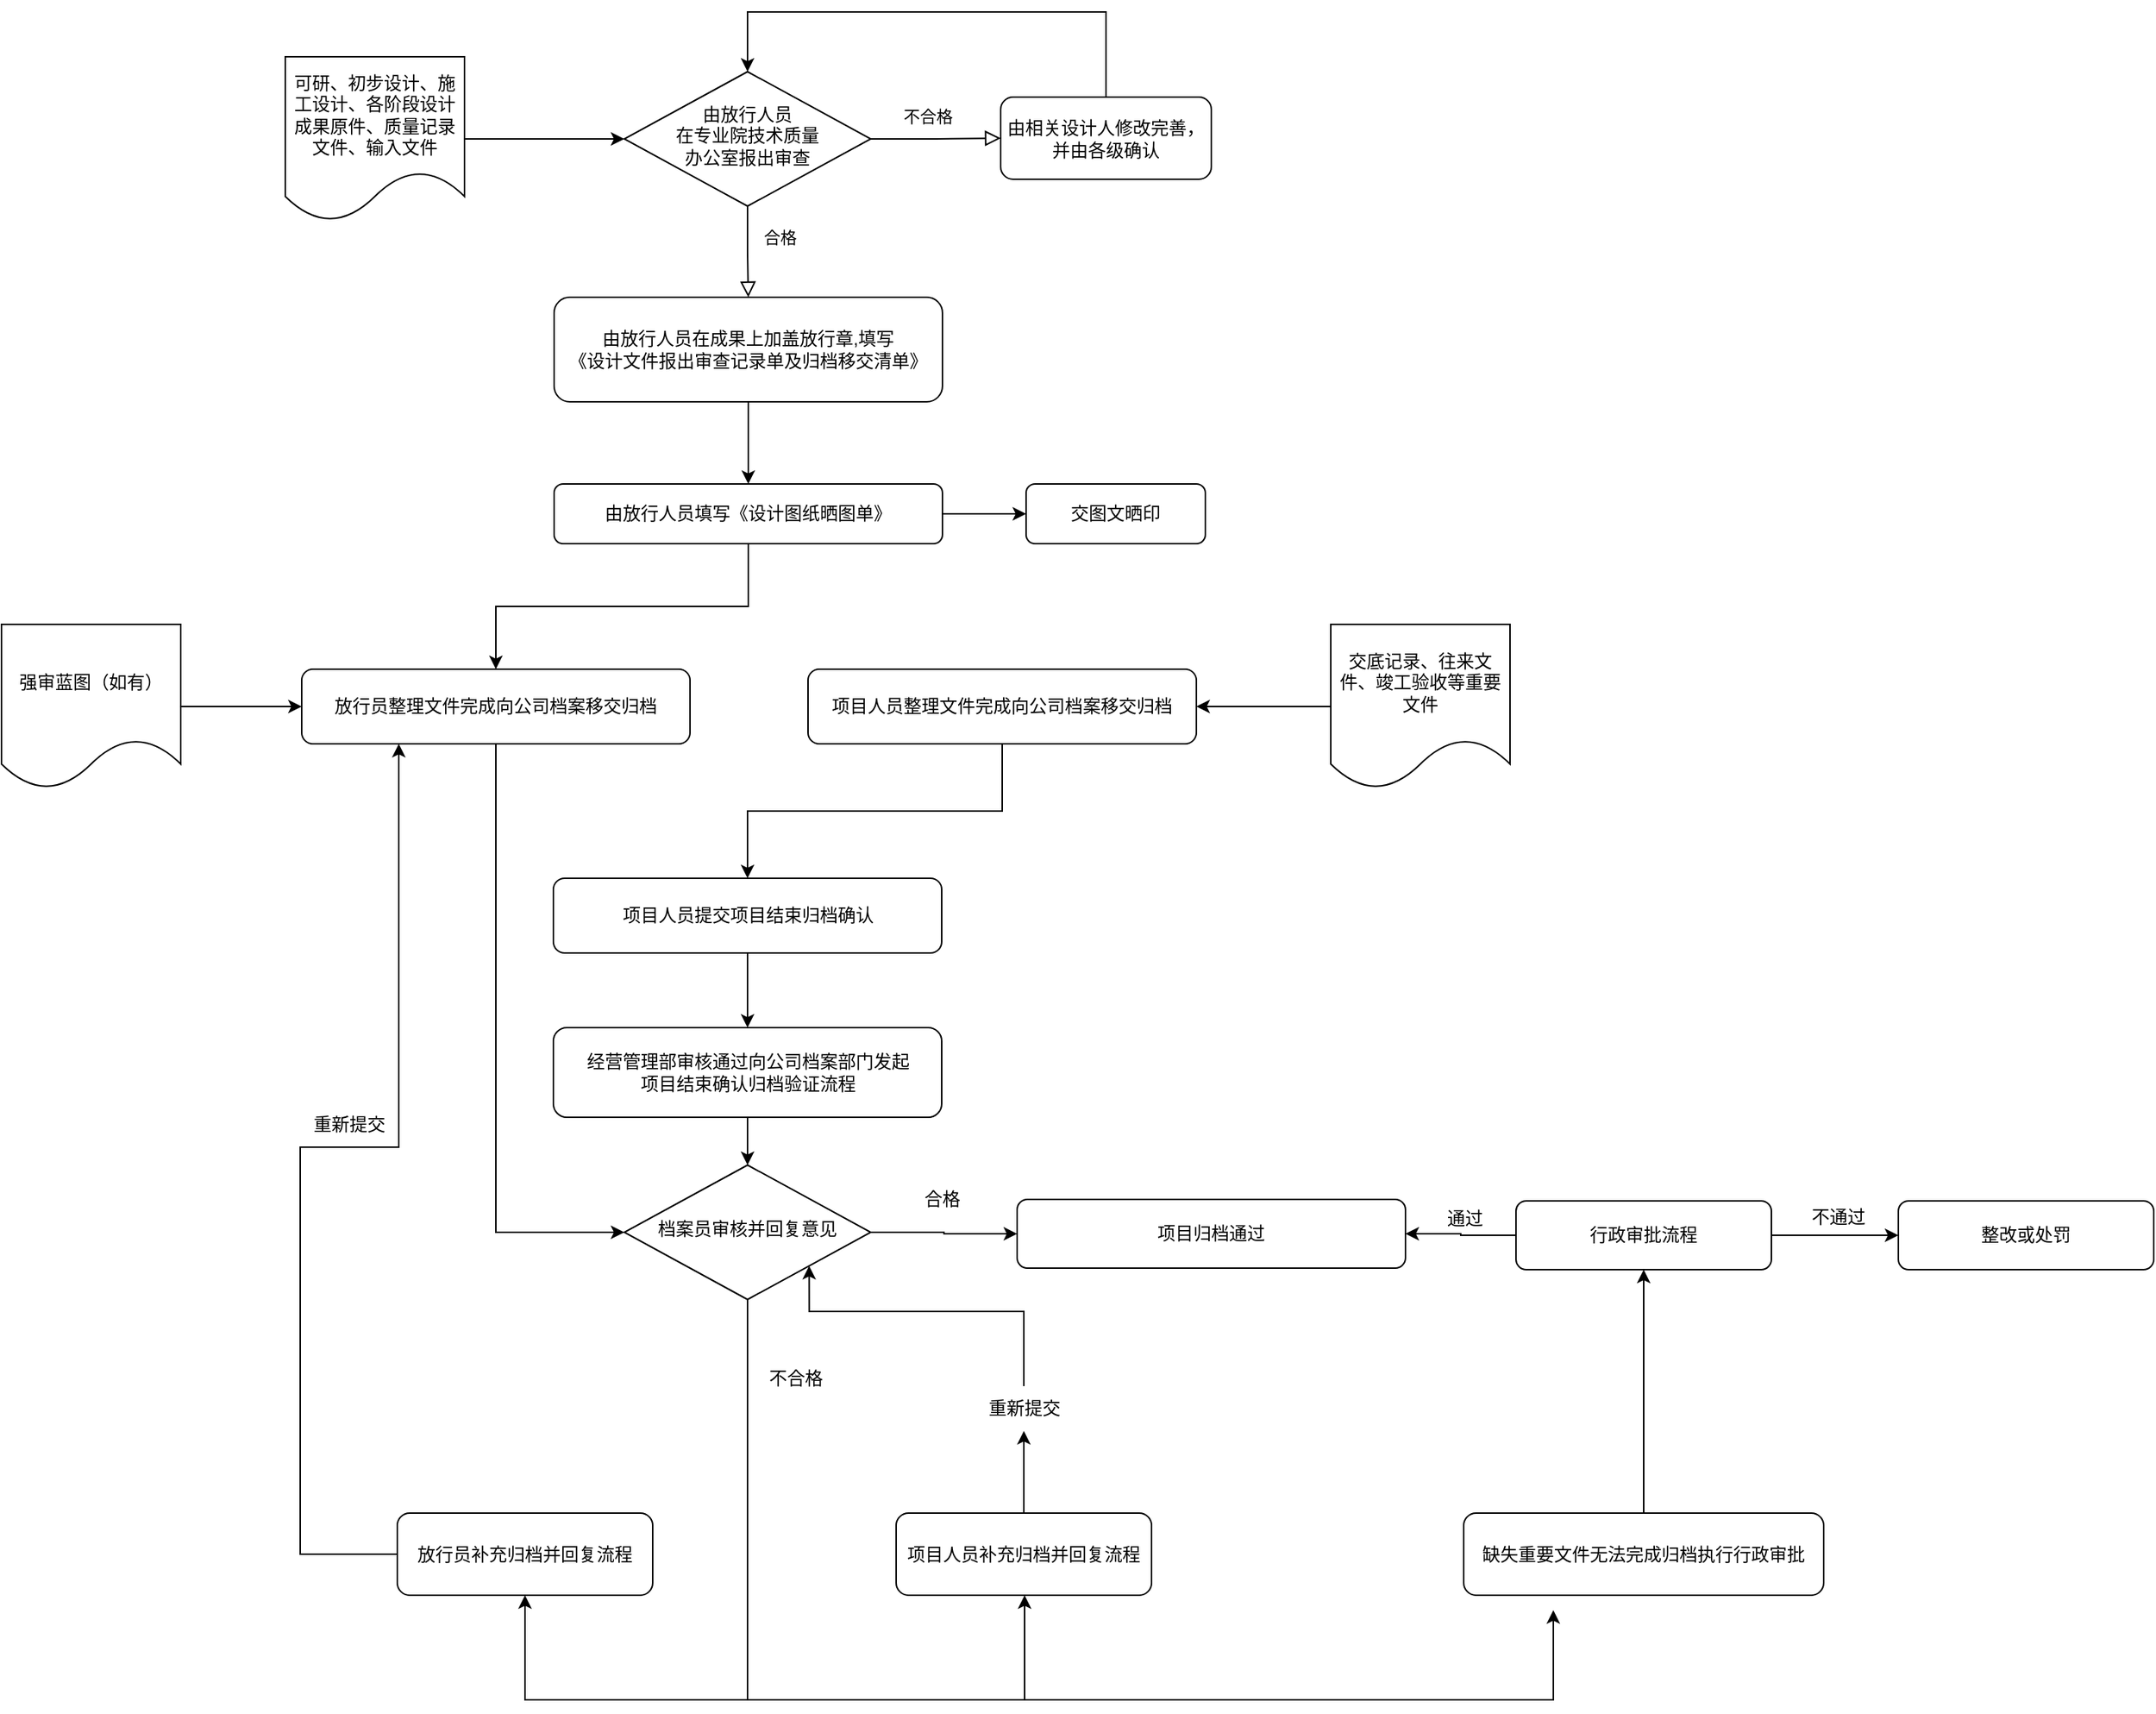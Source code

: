 <mxfile version="20.1.1" type="github">
  <diagram id="C5RBs43oDa-KdzZeNtuy" name="Page-1">
    <mxGraphModel dx="2504" dy="785" grid="1" gridSize="10" guides="1" tooltips="1" connect="1" arrows="1" fold="1" page="1" pageScale="1" pageWidth="827" pageHeight="1169" math="0" shadow="0">
      <root>
        <mxCell id="WIyWlLk6GJQsqaUBKTNV-0" />
        <mxCell id="WIyWlLk6GJQsqaUBKTNV-1" parent="WIyWlLk6GJQsqaUBKTNV-0" />
        <mxCell id="WIyWlLk6GJQsqaUBKTNV-4" value="合格" style="rounded=0;html=1;jettySize=auto;orthogonalLoop=1;fontSize=11;endArrow=block;endFill=0;endSize=8;strokeWidth=1;shadow=0;labelBackgroundColor=none;edgeStyle=orthogonalEdgeStyle;entryX=0.5;entryY=0;entryDx=0;entryDy=0;" parent="WIyWlLk6GJQsqaUBKTNV-1" source="WIyWlLk6GJQsqaUBKTNV-6" target="WIyWlLk6GJQsqaUBKTNV-12" edge="1">
          <mxGeometry x="-0.322" y="21" relative="1" as="geometry">
            <mxPoint as="offset" />
          </mxGeometry>
        </mxCell>
        <mxCell id="WIyWlLk6GJQsqaUBKTNV-5" value="不合格" style="edgeStyle=orthogonalEdgeStyle;rounded=0;html=1;jettySize=auto;orthogonalLoop=1;fontSize=11;endArrow=block;endFill=0;endSize=8;strokeWidth=1;shadow=0;labelBackgroundColor=none;" parent="WIyWlLk6GJQsqaUBKTNV-1" source="WIyWlLk6GJQsqaUBKTNV-6" target="WIyWlLk6GJQsqaUBKTNV-7" edge="1">
          <mxGeometry x="-0.131" y="15" relative="1" as="geometry">
            <mxPoint as="offset" />
          </mxGeometry>
        </mxCell>
        <mxCell id="WIyWlLk6GJQsqaUBKTNV-6" value="由放行人员&lt;br&gt;在专业院技术质量&lt;br&gt;办公室报出审查" style="rhombus;whiteSpace=wrap;html=1;shadow=0;fontFamily=Helvetica;fontSize=12;align=center;strokeWidth=1;spacing=6;spacingTop=-4;" parent="WIyWlLk6GJQsqaUBKTNV-1" vertex="1">
          <mxGeometry x="257" y="240" width="165" height="90" as="geometry" />
        </mxCell>
        <mxCell id="Fq03Y5RYxHQvjmSpLAuX-14" style="edgeStyle=orthogonalEdgeStyle;rounded=0;orthogonalLoop=1;jettySize=auto;html=1;entryX=0.5;entryY=0;entryDx=0;entryDy=0;" edge="1" parent="WIyWlLk6GJQsqaUBKTNV-1" source="WIyWlLk6GJQsqaUBKTNV-7" target="WIyWlLk6GJQsqaUBKTNV-6">
          <mxGeometry relative="1" as="geometry">
            <Array as="points">
              <mxPoint x="580" y="200" />
              <mxPoint x="340" y="200" />
            </Array>
          </mxGeometry>
        </mxCell>
        <mxCell id="WIyWlLk6GJQsqaUBKTNV-7" value="由相关设计人修改完善，并由各级确认" style="rounded=1;whiteSpace=wrap;html=1;fontSize=12;glass=0;strokeWidth=1;shadow=0;" parent="WIyWlLk6GJQsqaUBKTNV-1" vertex="1">
          <mxGeometry x="509" y="257" width="141" height="55" as="geometry" />
        </mxCell>
        <mxCell id="Fq03Y5RYxHQvjmSpLAuX-3" style="edgeStyle=orthogonalEdgeStyle;rounded=0;orthogonalLoop=1;jettySize=auto;html=1;entryX=0.5;entryY=0;entryDx=0;entryDy=0;exitX=0.5;exitY=1;exitDx=0;exitDy=0;" edge="1" parent="WIyWlLk6GJQsqaUBKTNV-1" source="WIyWlLk6GJQsqaUBKTNV-12" target="MomlRcWtu3agXeXAJ8-M-4">
          <mxGeometry relative="1" as="geometry">
            <mxPoint x="340" y="510" as="sourcePoint" />
          </mxGeometry>
        </mxCell>
        <mxCell id="WIyWlLk6GJQsqaUBKTNV-12" value="由放行人员在成果上加盖放行章,填写&lt;br&gt;《设计文件报出审查记录单及归档移交清单》" style="rounded=1;whiteSpace=wrap;html=1;fontSize=12;glass=0;strokeWidth=1;shadow=0;" parent="WIyWlLk6GJQsqaUBKTNV-1" vertex="1">
          <mxGeometry x="210" y="391" width="260" height="70" as="geometry" />
        </mxCell>
        <mxCell id="Fq03Y5RYxHQvjmSpLAuX-6" style="edgeStyle=orthogonalEdgeStyle;rounded=0;orthogonalLoop=1;jettySize=auto;html=1;entryX=0.5;entryY=0;entryDx=0;entryDy=0;" edge="1" parent="WIyWlLk6GJQsqaUBKTNV-1" source="MomlRcWtu3agXeXAJ8-M-4" target="MomlRcWtu3agXeXAJ8-M-9">
          <mxGeometry relative="1" as="geometry" />
        </mxCell>
        <mxCell id="Fq03Y5RYxHQvjmSpLAuX-12" style="edgeStyle=orthogonalEdgeStyle;rounded=0;orthogonalLoop=1;jettySize=auto;html=1;entryX=0;entryY=0.5;entryDx=0;entryDy=0;" edge="1" parent="WIyWlLk6GJQsqaUBKTNV-1" source="MomlRcWtu3agXeXAJ8-M-4" target="MomlRcWtu3agXeXAJ8-M-8">
          <mxGeometry relative="1" as="geometry" />
        </mxCell>
        <mxCell id="MomlRcWtu3agXeXAJ8-M-4" value="由放行人员填写《设计图纸晒图单》&lt;span style=&quot;color: rgba(0, 0, 0, 0); font-family: monospace; font-size: 0px; text-align: start;&quot;&gt;%3CmxGraphModel%3E%3Croot%3E%3CmxCell%20id%3D%220%22%2F%3E%3CmxCell%20id%3D%221%22%20parent%3D%220%22%2F%3E%3CmxCell%20id%3D%222%22%20value%3D%22%22%20style%3D%22rounded%3D0%3Bhtml%3D1%3BjettySize%3Dauto%3BorthogonalLoop%3D1%3BfontSize%3D11%3BendArrow%3Dblock%3BendFill%3D0%3BendSize%3D8%3BstrokeWidth%3D1%3Bshadow%3D0%3BlabelBackgroundColor%3Dnone%3BedgeStyle%3DorthogonalEdgeStyle%3BentryX%3D0.5%3BentryY%3D0%3BentryDx%3D0%3BentryDy%3D0%3BexitX%3D0.5%3BexitY%3D1%3BexitDx%3D0%3BexitDy%3D0%3B%22%20edge%3D%221%22%20parent%3D%221%22%3E%3CmxGeometry%20relative%3D%221%22%20as%3D%22geometry%22%3E%3CmxPoint%20x%3D%22380%22%20y%3D%22458%22%20as%3D%22sourcePoint%22%2F%3E%3CmxPoint%20x%3D%22300%22%20y%3D%22610%22%20as%3D%22targetPoint%22%2F%3E%3C%2FmxGeometry%3E%3C%2FmxCell%3E%3C%2Froot%3E%3C%2FmxGraphModel%3E&lt;/span&gt;" style="rounded=1;whiteSpace=wrap;html=1;fontSize=12;glass=0;strokeWidth=1;shadow=0;" parent="WIyWlLk6GJQsqaUBKTNV-1" vertex="1">
          <mxGeometry x="210" y="516" width="260" height="40" as="geometry" />
        </mxCell>
        <mxCell id="MomlRcWtu3agXeXAJ8-M-8" value="交图文晒印" style="rounded=1;whiteSpace=wrap;html=1;fontSize=12;glass=0;strokeWidth=1;shadow=0;" parent="WIyWlLk6GJQsqaUBKTNV-1" vertex="1">
          <mxGeometry x="526" y="516" width="120" height="40" as="geometry" />
        </mxCell>
        <mxCell id="Fq03Y5RYxHQvjmSpLAuX-11" style="edgeStyle=orthogonalEdgeStyle;rounded=0;orthogonalLoop=1;jettySize=auto;html=1;entryX=0;entryY=0.5;entryDx=0;entryDy=0;" edge="1" parent="WIyWlLk6GJQsqaUBKTNV-1" source="MomlRcWtu3agXeXAJ8-M-9" target="MomlRcWtu3agXeXAJ8-M-47">
          <mxGeometry relative="1" as="geometry" />
        </mxCell>
        <mxCell id="MomlRcWtu3agXeXAJ8-M-9" value="放行员整理文件完成向公司档案移交归档" style="rounded=1;whiteSpace=wrap;html=1;fontSize=12;glass=0;strokeWidth=1;shadow=0;" parent="WIyWlLk6GJQsqaUBKTNV-1" vertex="1">
          <mxGeometry x="41" y="640" width="260" height="50" as="geometry" />
        </mxCell>
        <mxCell id="Fq03Y5RYxHQvjmSpLAuX-4" style="edgeStyle=orthogonalEdgeStyle;rounded=0;orthogonalLoop=1;jettySize=auto;html=1;entryX=0.5;entryY=0;entryDx=0;entryDy=0;" edge="1" parent="WIyWlLk6GJQsqaUBKTNV-1" source="MomlRcWtu3agXeXAJ8-M-11" target="MomlRcWtu3agXeXAJ8-M-38">
          <mxGeometry relative="1" as="geometry" />
        </mxCell>
        <mxCell id="MomlRcWtu3agXeXAJ8-M-11" value="项目人员提交项目结束归档确认" style="rounded=1;whiteSpace=wrap;html=1;fontSize=12;glass=0;strokeWidth=1;shadow=0;" parent="WIyWlLk6GJQsqaUBKTNV-1" vertex="1">
          <mxGeometry x="209.5" y="780" width="260" height="50" as="geometry" />
        </mxCell>
        <mxCell id="Fq03Y5RYxHQvjmSpLAuX-9" style="edgeStyle=orthogonalEdgeStyle;rounded=0;orthogonalLoop=1;jettySize=auto;html=1;entryX=1;entryY=0.5;entryDx=0;entryDy=0;" edge="1" parent="WIyWlLk6GJQsqaUBKTNV-1" source="MomlRcWtu3agXeXAJ8-M-12" target="MomlRcWtu3agXeXAJ8-M-16">
          <mxGeometry relative="1" as="geometry" />
        </mxCell>
        <mxCell id="MomlRcWtu3agXeXAJ8-M-12" value="交底记录、往来文件、竣工验收等重要文件" style="shape=document;whiteSpace=wrap;html=1;boundedLbl=1;" parent="WIyWlLk6GJQsqaUBKTNV-1" vertex="1">
          <mxGeometry x="730" y="610" width="120" height="110" as="geometry" />
        </mxCell>
        <mxCell id="Fq03Y5RYxHQvjmSpLAuX-5" style="edgeStyle=orthogonalEdgeStyle;rounded=0;orthogonalLoop=1;jettySize=auto;html=1;entryX=0.5;entryY=0;entryDx=0;entryDy=0;" edge="1" parent="WIyWlLk6GJQsqaUBKTNV-1" source="MomlRcWtu3agXeXAJ8-M-16" target="MomlRcWtu3agXeXAJ8-M-11">
          <mxGeometry relative="1" as="geometry" />
        </mxCell>
        <mxCell id="MomlRcWtu3agXeXAJ8-M-16" value="项目人员整理文件完成向公司档案移交归档" style="rounded=1;whiteSpace=wrap;html=1;" parent="WIyWlLk6GJQsqaUBKTNV-1" vertex="1">
          <mxGeometry x="380" y="640" width="260" height="50" as="geometry" />
        </mxCell>
        <mxCell id="Fq03Y5RYxHQvjmSpLAuX-0" style="edgeStyle=orthogonalEdgeStyle;rounded=0;orthogonalLoop=1;jettySize=auto;html=1;entryX=0;entryY=0.5;entryDx=0;entryDy=0;" edge="1" parent="WIyWlLk6GJQsqaUBKTNV-1" source="MomlRcWtu3agXeXAJ8-M-17" target="WIyWlLk6GJQsqaUBKTNV-6">
          <mxGeometry relative="1" as="geometry">
            <mxPoint x="210" y="171.5" as="targetPoint" />
          </mxGeometry>
        </mxCell>
        <mxCell id="MomlRcWtu3agXeXAJ8-M-17" value="可研、初步设计、施工设计、各阶段设计成果原件、质量记录文件、输入文件" style="shape=document;whiteSpace=wrap;html=1;boundedLbl=1;" parent="WIyWlLk6GJQsqaUBKTNV-1" vertex="1">
          <mxGeometry x="30" y="230" width="120" height="110" as="geometry" />
        </mxCell>
        <mxCell id="Fq03Y5RYxHQvjmSpLAuX-8" style="edgeStyle=orthogonalEdgeStyle;rounded=0;orthogonalLoop=1;jettySize=auto;html=1;" edge="1" parent="WIyWlLk6GJQsqaUBKTNV-1" source="MomlRcWtu3agXeXAJ8-M-20" target="MomlRcWtu3agXeXAJ8-M-9">
          <mxGeometry relative="1" as="geometry" />
        </mxCell>
        <mxCell id="MomlRcWtu3agXeXAJ8-M-20" value="强审蓝图（如有）" style="shape=document;whiteSpace=wrap;html=1;boundedLbl=1;" parent="WIyWlLk6GJQsqaUBKTNV-1" vertex="1">
          <mxGeometry x="-160" y="610" width="120" height="110" as="geometry" />
        </mxCell>
        <mxCell id="MomlRcWtu3agXeXAJ8-M-65" style="edgeStyle=orthogonalEdgeStyle;rounded=0;orthogonalLoop=1;jettySize=auto;html=1;entryX=0.5;entryY=0;entryDx=0;entryDy=0;" parent="WIyWlLk6GJQsqaUBKTNV-1" source="MomlRcWtu3agXeXAJ8-M-38" target="MomlRcWtu3agXeXAJ8-M-47" edge="1">
          <mxGeometry relative="1" as="geometry" />
        </mxCell>
        <mxCell id="MomlRcWtu3agXeXAJ8-M-38" value="经营管理部审核通过向公司档案部门发起&lt;br&gt;项目结束确认归档验证流程" style="rounded=1;whiteSpace=wrap;html=1;fontSize=12;glass=0;strokeWidth=1;shadow=0;" parent="WIyWlLk6GJQsqaUBKTNV-1" vertex="1">
          <mxGeometry x="209.5" y="880" width="260" height="60" as="geometry" />
        </mxCell>
        <mxCell id="Fq03Y5RYxHQvjmSpLAuX-16" style="edgeStyle=orthogonalEdgeStyle;rounded=0;orthogonalLoop=1;jettySize=auto;html=1;entryX=0;entryY=0.5;entryDx=0;entryDy=0;" edge="1" parent="WIyWlLk6GJQsqaUBKTNV-1" source="MomlRcWtu3agXeXAJ8-M-47" target="MomlRcWtu3agXeXAJ8-M-49">
          <mxGeometry relative="1" as="geometry" />
        </mxCell>
        <mxCell id="Fq03Y5RYxHQvjmSpLAuX-29" style="edgeStyle=orthogonalEdgeStyle;rounded=0;orthogonalLoop=1;jettySize=auto;html=1;" edge="1" parent="WIyWlLk6GJQsqaUBKTNV-1" source="MomlRcWtu3agXeXAJ8-M-47" target="MomlRcWtu3agXeXAJ8-M-48">
          <mxGeometry relative="1" as="geometry">
            <Array as="points">
              <mxPoint x="340" y="1330" />
              <mxPoint x="525" y="1330" />
            </Array>
          </mxGeometry>
        </mxCell>
        <mxCell id="Fq03Y5RYxHQvjmSpLAuX-30" style="edgeStyle=orthogonalEdgeStyle;rounded=0;orthogonalLoop=1;jettySize=auto;html=1;" edge="1" parent="WIyWlLk6GJQsqaUBKTNV-1" source="MomlRcWtu3agXeXAJ8-M-47">
          <mxGeometry relative="1" as="geometry">
            <mxPoint x="879" y="1270" as="targetPoint" />
            <Array as="points">
              <mxPoint x="340" y="1330" />
              <mxPoint x="879" y="1330" />
            </Array>
          </mxGeometry>
        </mxCell>
        <mxCell id="Fq03Y5RYxHQvjmSpLAuX-37" style="edgeStyle=orthogonalEdgeStyle;rounded=0;orthogonalLoop=1;jettySize=auto;html=1;entryX=0.5;entryY=1;entryDx=0;entryDy=0;" edge="1" parent="WIyWlLk6GJQsqaUBKTNV-1" source="MomlRcWtu3agXeXAJ8-M-47" target="Fq03Y5RYxHQvjmSpLAuX-17">
          <mxGeometry relative="1" as="geometry">
            <Array as="points">
              <mxPoint x="340" y="1330" />
              <mxPoint x="191" y="1330" />
            </Array>
          </mxGeometry>
        </mxCell>
        <mxCell id="MomlRcWtu3agXeXAJ8-M-47" value="档案员审核并回复意见" style="rhombus;whiteSpace=wrap;html=1;shadow=0;fontFamily=Helvetica;fontSize=12;align=center;strokeWidth=1;spacing=6;spacingTop=-4;" parent="WIyWlLk6GJQsqaUBKTNV-1" vertex="1">
          <mxGeometry x="257" y="972" width="165" height="90" as="geometry" />
        </mxCell>
        <mxCell id="Fq03Y5RYxHQvjmSpLAuX-38" style="edgeStyle=orthogonalEdgeStyle;rounded=0;orthogonalLoop=1;jettySize=auto;html=1;entryX=0.5;entryY=1;entryDx=0;entryDy=0;" edge="1" parent="WIyWlLk6GJQsqaUBKTNV-1" source="MomlRcWtu3agXeXAJ8-M-48" target="MomlRcWtu3agXeXAJ8-M-58">
          <mxGeometry relative="1" as="geometry" />
        </mxCell>
        <mxCell id="MomlRcWtu3agXeXAJ8-M-48" value="项目人员补充归档并回复流程" style="rounded=1;whiteSpace=wrap;html=1;fontSize=12;glass=0;strokeWidth=1;shadow=0;" parent="WIyWlLk6GJQsqaUBKTNV-1" vertex="1">
          <mxGeometry x="439" y="1205" width="171" height="55" as="geometry" />
        </mxCell>
        <mxCell id="MomlRcWtu3agXeXAJ8-M-49" value="项目归档通过" style="rounded=1;whiteSpace=wrap;html=1;fontSize=12;glass=0;strokeWidth=1;shadow=0;" parent="WIyWlLk6GJQsqaUBKTNV-1" vertex="1">
          <mxGeometry x="520" y="995" width="260" height="46" as="geometry" />
        </mxCell>
        <mxCell id="Fq03Y5RYxHQvjmSpLAuX-33" style="edgeStyle=orthogonalEdgeStyle;rounded=0;orthogonalLoop=1;jettySize=auto;html=1;entryX=1;entryY=1;entryDx=0;entryDy=0;exitX=0.5;exitY=0;exitDx=0;exitDy=0;" edge="1" parent="WIyWlLk6GJQsqaUBKTNV-1" source="MomlRcWtu3agXeXAJ8-M-58" target="MomlRcWtu3agXeXAJ8-M-47">
          <mxGeometry relative="1" as="geometry">
            <Array as="points">
              <mxPoint x="525" y="1070" />
              <mxPoint x="381" y="1070" />
            </Array>
          </mxGeometry>
        </mxCell>
        <mxCell id="MomlRcWtu3agXeXAJ8-M-58" value="重新提交" style="text;html=1;strokeColor=none;fillColor=none;align=center;verticalAlign=middle;whiteSpace=wrap;rounded=0;" parent="WIyWlLk6GJQsqaUBKTNV-1" vertex="1">
          <mxGeometry x="494.5" y="1120" width="60" height="30" as="geometry" />
        </mxCell>
        <mxCell id="Fq03Y5RYxHQvjmSpLAuX-28" style="edgeStyle=orthogonalEdgeStyle;rounded=0;orthogonalLoop=1;jettySize=auto;html=1;" edge="1" parent="WIyWlLk6GJQsqaUBKTNV-1" source="MomlRcWtu3agXeXAJ8-M-60" target="Yo7wedeZXsJSIZelugxn-2">
          <mxGeometry relative="1" as="geometry" />
        </mxCell>
        <mxCell id="MomlRcWtu3agXeXAJ8-M-60" value="缺失重要文件无法完成归档执行行政审批" style="rounded=1;whiteSpace=wrap;html=1;fontSize=12;glass=0;strokeWidth=1;shadow=0;" parent="WIyWlLk6GJQsqaUBKTNV-1" vertex="1">
          <mxGeometry x="819" y="1205" width="241" height="55" as="geometry" />
        </mxCell>
        <mxCell id="Yo7wedeZXsJSIZelugxn-4" style="edgeStyle=orthogonalEdgeStyle;rounded=0;orthogonalLoop=1;jettySize=auto;html=1;entryX=1;entryY=0.5;entryDx=0;entryDy=0;" parent="WIyWlLk6GJQsqaUBKTNV-1" source="Yo7wedeZXsJSIZelugxn-2" target="MomlRcWtu3agXeXAJ8-M-49" edge="1">
          <mxGeometry relative="1" as="geometry" />
        </mxCell>
        <mxCell id="Yo7wedeZXsJSIZelugxn-7" style="edgeStyle=orthogonalEdgeStyle;rounded=0;orthogonalLoop=1;jettySize=auto;html=1;entryX=0;entryY=0.5;entryDx=0;entryDy=0;" parent="WIyWlLk6GJQsqaUBKTNV-1" source="Yo7wedeZXsJSIZelugxn-2" target="Yo7wedeZXsJSIZelugxn-6" edge="1">
          <mxGeometry relative="1" as="geometry" />
        </mxCell>
        <mxCell id="Yo7wedeZXsJSIZelugxn-2" value="行政审批流程" style="rounded=1;whiteSpace=wrap;html=1;fontSize=12;glass=0;strokeWidth=1;shadow=0;" parent="WIyWlLk6GJQsqaUBKTNV-1" vertex="1">
          <mxGeometry x="854" y="996" width="171" height="46" as="geometry" />
        </mxCell>
        <mxCell id="Yo7wedeZXsJSIZelugxn-5" value="通过" style="text;html=1;strokeColor=none;fillColor=none;align=center;verticalAlign=middle;whiteSpace=wrap;rounded=0;" parent="WIyWlLk6GJQsqaUBKTNV-1" vertex="1">
          <mxGeometry x="790" y="993" width="60" height="30" as="geometry" />
        </mxCell>
        <mxCell id="Yo7wedeZXsJSIZelugxn-6" value="整改或处罚" style="rounded=1;whiteSpace=wrap;html=1;fontSize=12;glass=0;strokeWidth=1;shadow=0;" parent="WIyWlLk6GJQsqaUBKTNV-1" vertex="1">
          <mxGeometry x="1110" y="996" width="171" height="46" as="geometry" />
        </mxCell>
        <mxCell id="Yo7wedeZXsJSIZelugxn-8" value="不通过" style="text;html=1;strokeColor=none;fillColor=none;align=center;verticalAlign=middle;whiteSpace=wrap;rounded=0;" parent="WIyWlLk6GJQsqaUBKTNV-1" vertex="1">
          <mxGeometry x="1040" y="992" width="60" height="30" as="geometry" />
        </mxCell>
        <mxCell id="Fq03Y5RYxHQvjmSpLAuX-18" style="edgeStyle=orthogonalEdgeStyle;rounded=0;orthogonalLoop=1;jettySize=auto;html=1;entryX=0.25;entryY=1;entryDx=0;entryDy=0;" edge="1" parent="WIyWlLk6GJQsqaUBKTNV-1" source="Fq03Y5RYxHQvjmSpLAuX-17" target="MomlRcWtu3agXeXAJ8-M-9">
          <mxGeometry relative="1" as="geometry">
            <Array as="points">
              <mxPoint x="40" y="1233" />
              <mxPoint x="40" y="960" />
              <mxPoint x="106" y="960" />
            </Array>
          </mxGeometry>
        </mxCell>
        <mxCell id="Fq03Y5RYxHQvjmSpLAuX-17" value="放行员补充归档并回复流程" style="rounded=1;whiteSpace=wrap;html=1;fontSize=12;glass=0;strokeWidth=1;shadow=0;" vertex="1" parent="WIyWlLk6GJQsqaUBKTNV-1">
          <mxGeometry x="105" y="1205" width="171" height="55" as="geometry" />
        </mxCell>
        <mxCell id="Fq03Y5RYxHQvjmSpLAuX-19" value="重新提交" style="text;html=1;strokeColor=none;fillColor=none;align=center;verticalAlign=middle;whiteSpace=wrap;rounded=0;" vertex="1" parent="WIyWlLk6GJQsqaUBKTNV-1">
          <mxGeometry x="41" y="930" width="64" height="30" as="geometry" />
        </mxCell>
        <mxCell id="Fq03Y5RYxHQvjmSpLAuX-31" value="不合格" style="text;html=1;strokeColor=none;fillColor=none;align=center;verticalAlign=middle;whiteSpace=wrap;rounded=0;" vertex="1" parent="WIyWlLk6GJQsqaUBKTNV-1">
          <mxGeometry x="340" y="1100" width="64" height="30" as="geometry" />
        </mxCell>
        <mxCell id="Fq03Y5RYxHQvjmSpLAuX-32" value="合格" style="text;html=1;strokeColor=none;fillColor=none;align=center;verticalAlign=middle;whiteSpace=wrap;rounded=0;" vertex="1" parent="WIyWlLk6GJQsqaUBKTNV-1">
          <mxGeometry x="420" y="980" width="100" height="30" as="geometry" />
        </mxCell>
      </root>
    </mxGraphModel>
  </diagram>
</mxfile>
